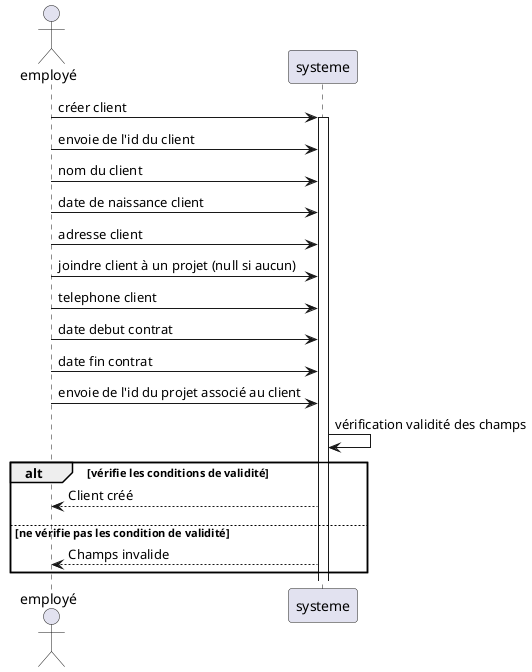 @startuml
' diagramme de séquences systeme pour use case "créer client"

actor employé

employé -> systeme : créer client

activate systeme

employé -> systeme : envoie de l'id du client
employé -> systeme : nom du client
employé -> systeme : date de naissance client
employé -> systeme : adresse client
employé -> systeme : joindre client à un projet (null si aucun)
employé -> systeme : telephone client
employé -> systeme : date debut contrat
employé -> systeme : date fin contrat
employé -> systeme : envoie de l'id du projet associé au client 

systeme -> systeme : vérification validité des champs

alt vérifie les conditions de validité
systeme --> employé : Client créé
||10||
else ne vérifie pas les condition de validité 
systeme --> employé : Champs invalide
end

@enduml
